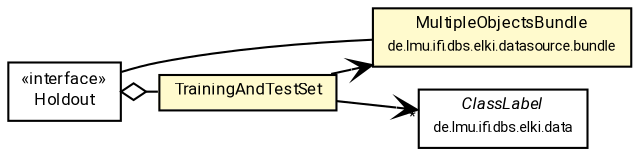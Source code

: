 #!/usr/local/bin/dot
#
# Class diagram 
# Generated by UMLGraph version R5_7_2-60-g0e99a6 (http://www.spinellis.gr/umlgraph/)
#

digraph G {
	graph [fontnames="svg"]
	edge [fontname="Roboto",fontsize=7,labelfontname="Roboto",labelfontsize=7,color="black"];
	node [fontname="Roboto",fontcolor="black",fontsize=8,shape=plaintext,margin=0,width=0,height=0];
	nodesep=0.15;
	ranksep=0.25;
	rankdir=LR;
	// de.lmu.ifi.dbs.elki.evaluation.classification.holdout.TrainingAndTestSet
	c10301437 [label=<<table title="de.lmu.ifi.dbs.elki.evaluation.classification.holdout.TrainingAndTestSet" border="0" cellborder="1" cellspacing="0" cellpadding="2" bgcolor="lemonChiffon" href="TrainingAndTestSet.html" target="_parent">
		<tr><td><table border="0" cellspacing="0" cellpadding="1">
		<tr><td align="center" balign="center"> <font face="Roboto">TrainingAndTestSet</font> </td></tr>
		</table></td></tr>
		</table>>, URL="TrainingAndTestSet.html"];
	// de.lmu.ifi.dbs.elki.evaluation.classification.holdout.Holdout
	c10301447 [label=<<table title="de.lmu.ifi.dbs.elki.evaluation.classification.holdout.Holdout" border="0" cellborder="1" cellspacing="0" cellpadding="2" href="Holdout.html" target="_parent">
		<tr><td><table border="0" cellspacing="0" cellpadding="1">
		<tr><td align="center" balign="center"> &#171;interface&#187; </td></tr>
		<tr><td align="center" balign="center"> <font face="Roboto">Holdout</font> </td></tr>
		</table></td></tr>
		</table>>, URL="Holdout.html"];
	// de.lmu.ifi.dbs.elki.datasource.bundle.MultipleObjectsBundle
	c10302136 [label=<<table title="de.lmu.ifi.dbs.elki.datasource.bundle.MultipleObjectsBundle" border="0" cellborder="1" cellspacing="0" cellpadding="2" bgcolor="LemonChiffon" href="../../../datasource/bundle/MultipleObjectsBundle.html" target="_parent">
		<tr><td><table border="0" cellspacing="0" cellpadding="1">
		<tr><td align="center" balign="center"> <font face="Roboto">MultipleObjectsBundle</font> </td></tr>
		<tr><td align="center" balign="center"> <font face="Roboto" point-size="7.0">de.lmu.ifi.dbs.elki.datasource.bundle</font> </td></tr>
		</table></td></tr>
		</table>>, URL="../../../datasource/bundle/MultipleObjectsBundle.html"];
	// de.lmu.ifi.dbs.elki.data.ClassLabel
	c10302189 [label=<<table title="de.lmu.ifi.dbs.elki.data.ClassLabel" border="0" cellborder="1" cellspacing="0" cellpadding="2" href="../../../data/ClassLabel.html" target="_parent">
		<tr><td><table border="0" cellspacing="0" cellpadding="1">
		<tr><td align="center" balign="center"> <font face="Roboto"><i>ClassLabel</i></font> </td></tr>
		<tr><td align="center" balign="center"> <font face="Roboto" point-size="7.0">de.lmu.ifi.dbs.elki.data</font> </td></tr>
		</table></td></tr>
		</table>>, URL="../../../data/ClassLabel.html"];
	// de.lmu.ifi.dbs.elki.evaluation.classification.holdout.Holdout has de.lmu.ifi.dbs.elki.evaluation.classification.holdout.TrainingAndTestSet
	c10301447 -> c10301437 [arrowhead=none,arrowtail=ediamond,dir=back,weight=4];
	// de.lmu.ifi.dbs.elki.evaluation.classification.holdout.Holdout assoc de.lmu.ifi.dbs.elki.datasource.bundle.MultipleObjectsBundle
	c10301447 -> c10302136 [arrowhead=none,weight=2];
	// de.lmu.ifi.dbs.elki.evaluation.classification.holdout.TrainingAndTestSet navassoc de.lmu.ifi.dbs.elki.data.ClassLabel
	c10301437 -> c10302189 [arrowhead=open,weight=1,headlabel="*"];
	// de.lmu.ifi.dbs.elki.evaluation.classification.holdout.TrainingAndTestSet navassoc de.lmu.ifi.dbs.elki.datasource.bundle.MultipleObjectsBundle
	c10301437 -> c10302136 [arrowhead=open,weight=1];
}

